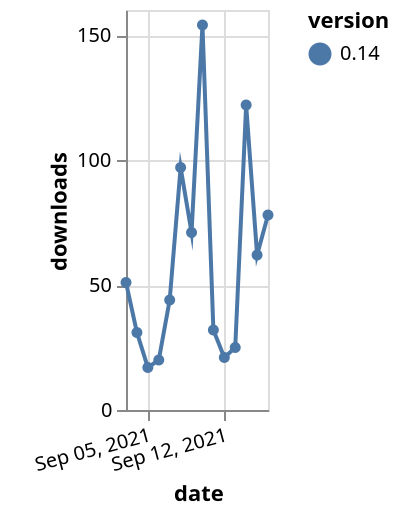 {"$schema": "https://vega.github.io/schema/vega-lite/v5.json", "description": "A simple bar chart with embedded data.", "data": {"values": [{"date": "2021-09-03", "total": 80946, "delta": 51, "version": "0.14"}, {"date": "2021-09-04", "total": 80977, "delta": 31, "version": "0.14"}, {"date": "2021-09-05", "total": 80994, "delta": 17, "version": "0.14"}, {"date": "2021-09-06", "total": 81014, "delta": 20, "version": "0.14"}, {"date": "2021-09-07", "total": 81058, "delta": 44, "version": "0.14"}, {"date": "2021-09-08", "total": 81155, "delta": 97, "version": "0.14"}, {"date": "2021-09-09", "total": 81226, "delta": 71, "version": "0.14"}, {"date": "2021-09-10", "total": 81380, "delta": 154, "version": "0.14"}, {"date": "2021-09-11", "total": 81412, "delta": 32, "version": "0.14"}, {"date": "2021-09-12", "total": 81433, "delta": 21, "version": "0.14"}, {"date": "2021-09-13", "total": 81458, "delta": 25, "version": "0.14"}, {"date": "2021-09-14", "total": 81580, "delta": 122, "version": "0.14"}, {"date": "2021-09-15", "total": 81642, "delta": 62, "version": "0.14"}, {"date": "2021-09-16", "total": 81720, "delta": 78, "version": "0.14"}]}, "width": "container", "mark": {"type": "line", "point": {"filled": true}}, "encoding": {"x": {"field": "date", "type": "temporal", "timeUnit": "yearmonthdate", "title": "date", "axis": {"labelAngle": -15}}, "y": {"field": "delta", "type": "quantitative", "title": "downloads"}, "color": {"field": "version", "type": "nominal"}, "tooltip": {"field": "delta"}}}